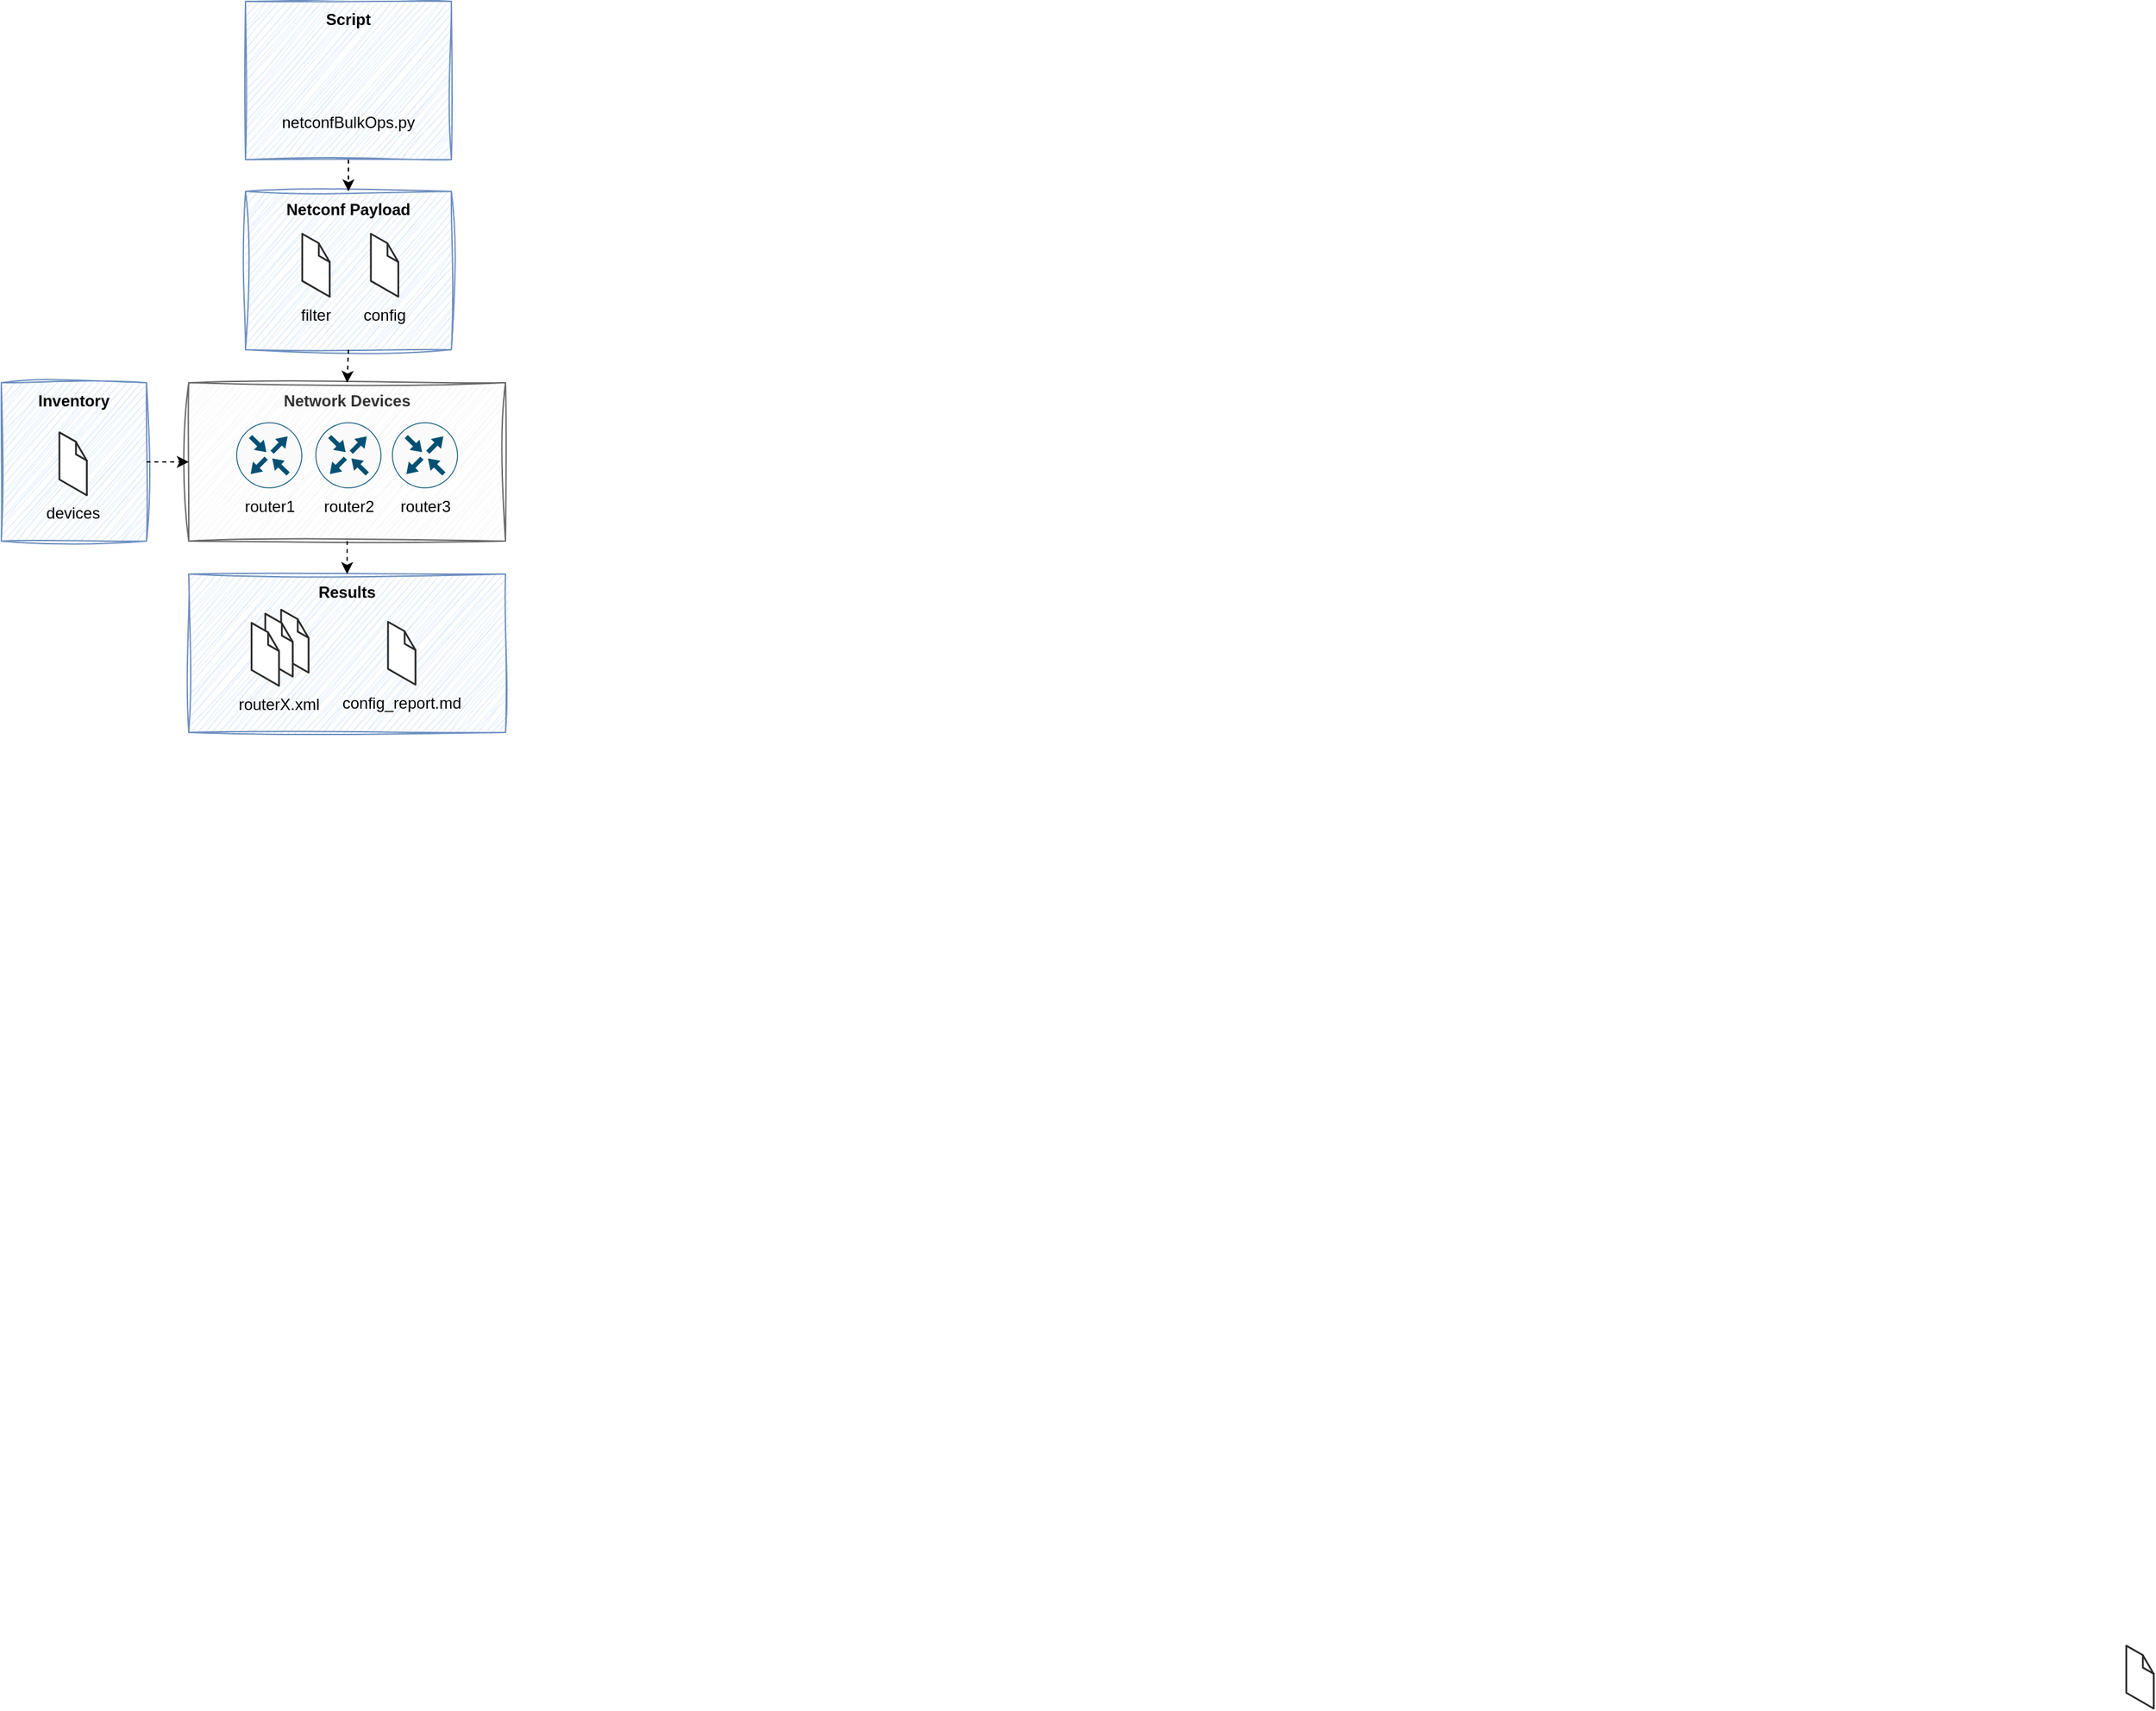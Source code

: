 <mxfile version="20.8.16" type="device"><diagram name="Page-1" id="b51WVZ8H72FfzSd8zI4J"><mxGraphModel dx="1027" dy="996" grid="1" gridSize="10" guides="1" tooltips="1" connect="1" arrows="1" fold="1" page="1" pageScale="1" pageWidth="827" pageHeight="1169" math="0" shadow="0"><root><mxCell id="0"/><mxCell id="1" parent="0"/><mxCell id="3srKdd0KKKCA8cn5ViBD-12" value="&lt;b&gt;Script&lt;/b&gt;" style="rounded=0;whiteSpace=wrap;html=1;sketch=1;curveFitting=1;jiggle=2;fillColor=#dae8fc;strokeColor=#6c8ebf;verticalAlign=top;" vertex="1" parent="1"><mxGeometry x="205" y="14" width="156" height="120" as="geometry"/></mxCell><mxCell id="3srKdd0KKKCA8cn5ViBD-26" value="&lt;b&gt;Results&lt;/b&gt;" style="rounded=0;whiteSpace=wrap;html=1;sketch=1;curveFitting=1;jiggle=2;fillColor=#dae8fc;strokeColor=#6c8ebf;verticalAlign=top;" vertex="1" parent="1"><mxGeometry x="162" y="448" width="240" height="120" as="geometry"/></mxCell><mxCell id="3srKdd0KKKCA8cn5ViBD-29" value="" style="verticalLabelPosition=bottom;html=1;verticalAlign=top;strokeWidth=1;align=center;outlineConnect=0;dashed=0;outlineConnect=0;shape=mxgraph.aws3d.file;aspect=fixed;strokeColor=#292929;" vertex="1" parent="1"><mxGeometry x="232" y="475" width="20.8" height="47.68" as="geometry"/></mxCell><mxCell id="3srKdd0KKKCA8cn5ViBD-31" value="" style="verticalLabelPosition=bottom;html=1;verticalAlign=top;strokeWidth=1;align=center;outlineConnect=0;dashed=0;outlineConnect=0;shape=mxgraph.aws3d.file;aspect=fixed;strokeColor=#292929;" vertex="1" parent="1"><mxGeometry x="220" y="478" width="20.8" height="47.68" as="geometry"/></mxCell><mxCell id="3srKdd0KKKCA8cn5ViBD-16" value="&lt;b&gt;Netconf Payload&lt;/b&gt;" style="rounded=0;whiteSpace=wrap;html=1;sketch=1;curveFitting=1;jiggle=2;fillColor=#dae8fc;strokeColor=#6c8ebf;verticalAlign=top;" vertex="1" parent="1"><mxGeometry x="205" y="158" width="156" height="120" as="geometry"/></mxCell><mxCell id="3srKdd0KKKCA8cn5ViBD-13" value="&lt;b&gt;Inventory&lt;/b&gt;" style="rounded=0;whiteSpace=wrap;html=1;sketch=1;curveFitting=1;jiggle=2;fillColor=#dae8fc;strokeColor=#6c8ebf;verticalAlign=top;" vertex="1" parent="1"><mxGeometry x="20" y="303" width="110" height="120" as="geometry"/></mxCell><mxCell id="3srKdd0KKKCA8cn5ViBD-7" value="&lt;b&gt;Network Devices&lt;/b&gt;" style="rounded=0;whiteSpace=wrap;html=1;sketch=1;curveFitting=1;jiggle=2;fillColor=#f5f5f5;strokeColor=#666666;fontColor=#333333;verticalAlign=top;" vertex="1" parent="1"><mxGeometry x="162" y="303" width="240" height="120" as="geometry"/></mxCell><mxCell id="3srKdd0KKKCA8cn5ViBD-1" value="devices" style="verticalLabelPosition=bottom;html=1;verticalAlign=top;strokeWidth=1;align=center;outlineConnect=0;dashed=0;outlineConnect=0;shape=mxgraph.aws3d.file;aspect=fixed;strokeColor=#292929;" vertex="1" parent="1"><mxGeometry x="64" y="340.62" width="20.8" height="47.68" as="geometry"/></mxCell><mxCell id="3srKdd0KKKCA8cn5ViBD-2" value="router1" style="sketch=0;points=[[0.5,0,0],[1,0.5,0],[0.5,1,0],[0,0.5,0],[0.145,0.145,0],[0.856,0.145,0],[0.855,0.856,0],[0.145,0.855,0]];verticalLabelPosition=bottom;html=1;verticalAlign=top;aspect=fixed;align=center;pointerEvents=1;shape=mxgraph.cisco19.rect;prIcon=router;fillColor=#FAFAFA;strokeColor=#005073;" vertex="1" parent="1"><mxGeometry x="198" y="333" width="50" height="50" as="geometry"/></mxCell><mxCell id="3srKdd0KKKCA8cn5ViBD-4" value="router3" style="sketch=0;points=[[0.5,0,0],[1,0.5,0],[0.5,1,0],[0,0.5,0],[0.145,0.145,0],[0.856,0.145,0],[0.855,0.856,0],[0.145,0.855,0]];verticalLabelPosition=bottom;html=1;verticalAlign=top;aspect=fixed;align=center;pointerEvents=1;shape=mxgraph.cisco19.rect;prIcon=router;fillColor=#FAFAFA;strokeColor=#005073;" vertex="1" parent="1"><mxGeometry x="316" y="333" width="50" height="50" as="geometry"/></mxCell><mxCell id="3srKdd0KKKCA8cn5ViBD-5" value="router2" style="sketch=0;points=[[0.5,0,0],[1,0.5,0],[0.5,1,0],[0,0.5,0],[0.145,0.145,0],[0.856,0.145,0],[0.855,0.856,0],[0.145,0.855,0]];verticalLabelPosition=bottom;html=1;verticalAlign=top;aspect=fixed;align=center;pointerEvents=1;shape=mxgraph.cisco19.rect;prIcon=router;fillColor=#FAFAFA;strokeColor=#005073;" vertex="1" parent="1"><mxGeometry x="258" y="333" width="50" height="50" as="geometry"/></mxCell><mxCell id="3srKdd0KKKCA8cn5ViBD-11" value="netconfBulkOps.py" style="shape=image;verticalLabelPosition=bottom;labelBackgroundColor=none;verticalAlign=top;aspect=fixed;imageAspect=0;image=https://upload.wikimedia.org/wikipedia/commons/thumb/c/c3/Python-logo-notext.svg/1869px-Python-logo-notext.svg.png;" vertex="1" parent="1"><mxGeometry x="264.1" y="50.46" width="37.8" height="41.38" as="geometry"/></mxCell><mxCell id="3srKdd0KKKCA8cn5ViBD-14" value="filter" style="verticalLabelPosition=bottom;html=1;verticalAlign=top;strokeWidth=1;align=center;outlineConnect=0;dashed=0;outlineConnect=0;shape=mxgraph.aws3d.file;aspect=fixed;strokeColor=#292929;" vertex="1" parent="1"><mxGeometry x="248" y="190.16" width="20.8" height="47.68" as="geometry"/></mxCell><mxCell id="3srKdd0KKKCA8cn5ViBD-15" value="config" style="verticalLabelPosition=bottom;html=1;verticalAlign=top;strokeWidth=1;align=center;outlineConnect=0;dashed=0;outlineConnect=0;shape=mxgraph.aws3d.file;aspect=fixed;strokeColor=#292929;" vertex="1" parent="1"><mxGeometry x="300" y="190.16" width="20.8" height="47.68" as="geometry"/></mxCell><mxCell id="3srKdd0KKKCA8cn5ViBD-21" value="" style="endArrow=classic;html=1;rounded=0;dashed=1;exitX=1;exitY=0.5;exitDx=0;exitDy=0;entryX=0;entryY=0.5;entryDx=0;entryDy=0;" edge="1" parent="1" source="3srKdd0KKKCA8cn5ViBD-13" target="3srKdd0KKKCA8cn5ViBD-7"><mxGeometry width="50" height="50" relative="1" as="geometry"><mxPoint x="270" y="153" as="sourcePoint"/><mxPoint x="320" y="103" as="targetPoint"/></mxGeometry></mxCell><mxCell id="3srKdd0KKKCA8cn5ViBD-22" value="" style="endArrow=classic;html=1;rounded=0;dashed=1;exitX=0.5;exitY=1;exitDx=0;exitDy=0;" edge="1" parent="1" source="3srKdd0KKKCA8cn5ViBD-12" target="3srKdd0KKKCA8cn5ViBD-16"><mxGeometry width="50" height="50" relative="1" as="geometry"><mxPoint x="430" y="136" as="sourcePoint"/><mxPoint x="492" y="136" as="targetPoint"/></mxGeometry></mxCell><mxCell id="3srKdd0KKKCA8cn5ViBD-23" value="" style="endArrow=classic;html=1;rounded=0;dashed=1;exitX=0.5;exitY=1;exitDx=0;exitDy=0;entryX=0.5;entryY=0;entryDx=0;entryDy=0;" edge="1" parent="1" source="3srKdd0KKKCA8cn5ViBD-16" target="3srKdd0KKKCA8cn5ViBD-7"><mxGeometry width="50" height="50" relative="1" as="geometry"><mxPoint x="293.0" y="105" as="sourcePoint"/><mxPoint x="293.0" y="145" as="targetPoint"/></mxGeometry></mxCell><mxCell id="3srKdd0KKKCA8cn5ViBD-25" value="" style="endArrow=classic;html=1;rounded=0;dashed=1;exitX=0.5;exitY=1;exitDx=0;exitDy=0;entryX=0.5;entryY=0;entryDx=0;entryDy=0;" edge="1" parent="1" source="3srKdd0KKKCA8cn5ViBD-7" target="3srKdd0KKKCA8cn5ViBD-26"><mxGeometry width="50" height="50" relative="1" as="geometry"><mxPoint x="293.0" y="265" as="sourcePoint"/><mxPoint x="300" y="463" as="targetPoint"/></mxGeometry></mxCell><mxCell id="3srKdd0KKKCA8cn5ViBD-28" value="config_report.md" style="verticalLabelPosition=bottom;html=1;verticalAlign=top;strokeWidth=1;align=center;outlineConnect=0;dashed=0;outlineConnect=0;shape=mxgraph.aws3d.file;aspect=fixed;strokeColor=#292929;" vertex="1" parent="1"><mxGeometry x="313" y="484.16" width="20.8" height="47.68" as="geometry"/></mxCell><mxCell id="3srKdd0KKKCA8cn5ViBD-30" value="" style="verticalLabelPosition=bottom;html=1;verticalAlign=top;strokeWidth=1;align=center;outlineConnect=0;dashed=0;outlineConnect=0;shape=mxgraph.aws3d.file;aspect=fixed;strokeColor=#292929;" vertex="1" parent="1"><mxGeometry x="1630" y="1260" width="20.8" height="47.68" as="geometry"/></mxCell><mxCell id="3srKdd0KKKCA8cn5ViBD-27" value="&amp;nbsp; &amp;nbsp; &amp;nbsp; routerX.xml" style="verticalLabelPosition=bottom;html=1;verticalAlign=top;strokeWidth=1;align=center;outlineConnect=0;dashed=0;outlineConnect=0;shape=mxgraph.aws3d.file;aspect=fixed;strokeColor=#292929;" vertex="1" parent="1"><mxGeometry x="209.6" y="485" width="20.8" height="47.68" as="geometry"/></mxCell></root></mxGraphModel></diagram></mxfile>